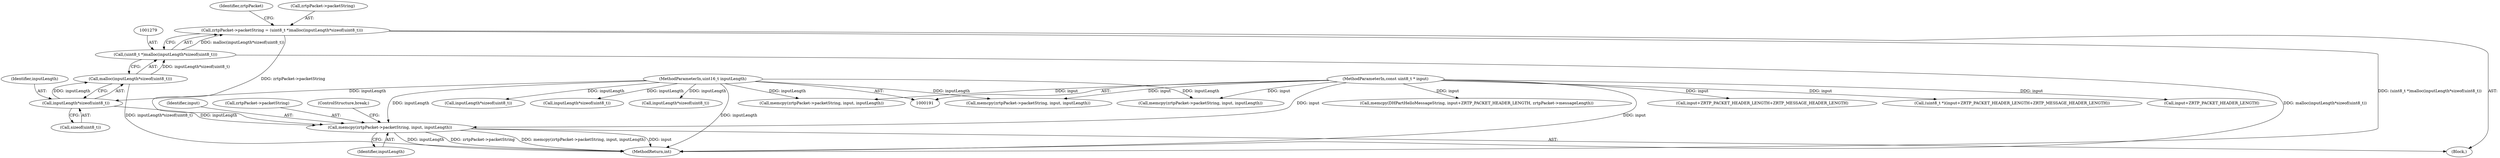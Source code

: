 digraph "0_bzrtp_bbb1e6e2f467ee4bd7b9a8c800e4f07343d7d99b@API" {
"1001285" [label="(Call,memcpy(zrtpPacket->packetString, input, inputLength))"];
"1001274" [label="(Call,zrtpPacket->packetString = (uint8_t *)malloc(inputLength*sizeof(uint8_t)))"];
"1001278" [label="(Call,(uint8_t *)malloc(inputLength*sizeof(uint8_t)))"];
"1001280" [label="(Call,malloc(inputLength*sizeof(uint8_t)))"];
"1001281" [label="(Call,inputLength*sizeof(uint8_t))"];
"1000195" [label="(MethodParameterIn,uint16_t inputLength)"];
"1000194" [label="(MethodParameterIn,const uint8_t * input)"];
"1000584" [label="(Call,inputLength*sizeof(uint8_t))"];
"1001286" [label="(Call,zrtpPacket->packetString)"];
"1000202" [label="(Call,(uint8_t *)(input+ZRTP_PACKET_HEADER_LENGTH+ZRTP_MESSAGE_HEADER_LENGTH))"];
"1001080" [label="(Call,input+ZRTP_PACKET_HEADER_LENGTH)"];
"1000891" [label="(Call,memcpy(zrtpPacket->packetString, input, inputLength))"];
"1001291" [label="(ControlStructure,break;)"];
"1001287" [label="(Identifier,zrtpPacket)"];
"1000887" [label="(Call,inputLength*sizeof(uint8_t))"];
"1001275" [label="(Call,zrtpPacket->packetString)"];
"1001278" [label="(Call,(uint8_t *)malloc(inputLength*sizeof(uint8_t)))"];
"1001280" [label="(Call,malloc(inputLength*sizeof(uint8_t)))"];
"1001289" [label="(Identifier,input)"];
"1001290" [label="(Identifier,inputLength)"];
"1001282" [label="(Identifier,inputLength)"];
"1000588" [label="(Call,memcpy(zrtpPacket->packetString, input, inputLength))"];
"1001911" [label="(Call,inputLength*sizeof(uint8_t))"];
"1000900" [label="(Block,)"];
"1001274" [label="(Call,zrtpPacket->packetString = (uint8_t *)malloc(inputLength*sizeof(uint8_t)))"];
"1001078" [label="(Call,memcpy(DHPartHelloMessageString, input+ZRTP_PACKET_HEADER_LENGTH, zrtpPacket->messageLength))"];
"1001283" [label="(Call,sizeof(uint8_t))"];
"1001281" [label="(Call,inputLength*sizeof(uint8_t))"];
"1000204" [label="(Call,input+ZRTP_PACKET_HEADER_LENGTH+ZRTP_MESSAGE_HEADER_LENGTH)"];
"1001915" [label="(Call,memcpy(zrtpPacket->packetString, input, inputLength))"];
"1001966" [label="(MethodReturn,int)"];
"1000195" [label="(MethodParameterIn,uint16_t inputLength)"];
"1001285" [label="(Call,memcpy(zrtpPacket->packetString, input, inputLength))"];
"1000194" [label="(MethodParameterIn,const uint8_t * input)"];
"1001285" -> "1000900"  [label="AST: "];
"1001285" -> "1001290"  [label="CFG: "];
"1001286" -> "1001285"  [label="AST: "];
"1001289" -> "1001285"  [label="AST: "];
"1001290" -> "1001285"  [label="AST: "];
"1001291" -> "1001285"  [label="CFG: "];
"1001285" -> "1001966"  [label="DDG: inputLength"];
"1001285" -> "1001966"  [label="DDG: zrtpPacket->packetString"];
"1001285" -> "1001966"  [label="DDG: memcpy(zrtpPacket->packetString, input, inputLength)"];
"1001285" -> "1001966"  [label="DDG: input"];
"1001274" -> "1001285"  [label="DDG: zrtpPacket->packetString"];
"1000194" -> "1001285"  [label="DDG: input"];
"1001281" -> "1001285"  [label="DDG: inputLength"];
"1000195" -> "1001285"  [label="DDG: inputLength"];
"1001274" -> "1000900"  [label="AST: "];
"1001274" -> "1001278"  [label="CFG: "];
"1001275" -> "1001274"  [label="AST: "];
"1001278" -> "1001274"  [label="AST: "];
"1001287" -> "1001274"  [label="CFG: "];
"1001274" -> "1001966"  [label="DDG: (uint8_t *)malloc(inputLength*sizeof(uint8_t))"];
"1001278" -> "1001274"  [label="DDG: malloc(inputLength*sizeof(uint8_t))"];
"1001278" -> "1001280"  [label="CFG: "];
"1001279" -> "1001278"  [label="AST: "];
"1001280" -> "1001278"  [label="AST: "];
"1001278" -> "1001966"  [label="DDG: malloc(inputLength*sizeof(uint8_t))"];
"1001280" -> "1001278"  [label="DDG: inputLength*sizeof(uint8_t)"];
"1001280" -> "1001281"  [label="CFG: "];
"1001281" -> "1001280"  [label="AST: "];
"1001280" -> "1001966"  [label="DDG: inputLength*sizeof(uint8_t)"];
"1001281" -> "1001280"  [label="DDG: inputLength"];
"1001281" -> "1001283"  [label="CFG: "];
"1001282" -> "1001281"  [label="AST: "];
"1001283" -> "1001281"  [label="AST: "];
"1000195" -> "1001281"  [label="DDG: inputLength"];
"1000195" -> "1000191"  [label="AST: "];
"1000195" -> "1001966"  [label="DDG: inputLength"];
"1000195" -> "1000584"  [label="DDG: inputLength"];
"1000195" -> "1000588"  [label="DDG: inputLength"];
"1000195" -> "1000887"  [label="DDG: inputLength"];
"1000195" -> "1000891"  [label="DDG: inputLength"];
"1000195" -> "1001911"  [label="DDG: inputLength"];
"1000195" -> "1001915"  [label="DDG: inputLength"];
"1000194" -> "1000191"  [label="AST: "];
"1000194" -> "1001966"  [label="DDG: input"];
"1000194" -> "1000202"  [label="DDG: input"];
"1000194" -> "1000204"  [label="DDG: input"];
"1000194" -> "1000588"  [label="DDG: input"];
"1000194" -> "1000891"  [label="DDG: input"];
"1000194" -> "1001078"  [label="DDG: input"];
"1000194" -> "1001080"  [label="DDG: input"];
"1000194" -> "1001915"  [label="DDG: input"];
}

